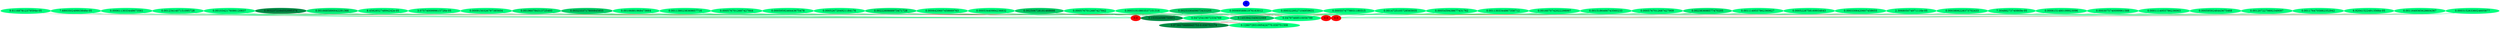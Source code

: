 graph {
	edge [bgcolor="purple:pink" color=yellow nodesep=0]
	graph [nodesep=0 ranksep=0]
	I [label=0 color=blue height=0.2 style=filled width=0.2]
	x_0 [label=0.0005959246443675468 color=springgreen fillcolor=springgreen height=0.2 style=filled width=0.2]
	x_1 [label=0.0012072279892349097 color=springgreen1 fillcolor=springgreen1 height=0.2 style=filled width=0.2]
	x_2 [label=0.0011764705882352942 color=springgreen1 fillcolor=springgreen1 height=0.2 style=filled width=0.2]
	x_3 [label="6.920415224913566e-05" color=springgreen fillcolor=springgreen height=0.2 style=filled width=0.2]
	x_4 [label=0.0011649365628604367 color=springgreen1 fillcolor=springgreen1 height=0.2 style=filled width=0.2]
	x_5 [label=0.00031526336024605877 color=springgreen fillcolor=springgreen height=0.2 style=filled width=0.2]
	x_6 [label="9.611687812379594e-05" color=springgreen fillcolor=springgreen height=0.2 style=filled width=0.2]
	x_7 [label="7.689350249903846e-05" color=springgreen fillcolor=springgreen height=0.2 style=filled width=0.2]
	x_8 [label=0.0006113033448673561 color=springgreen fillcolor=springgreen height=0.2 style=filled width=0.2]
	x_9 [label=0.0012341407151095728 color=springgreen1 fillcolor=springgreen1 height=0.2 style=filled width=0.2]
	x_10 [label=0.0010342176086120837 color=springgreen1 fillcolor=springgreen1 height=0.2 style=filled width=0.2]
	x_11 [label=0.0032372164552095374 color=springgreen4 fillcolor=springgreen4 height=0.2 style=filled width=0.2]
	x_12 [label=0.0016685890042291366 color=springgreen2 fillcolor=springgreen2 height=0.2 style=filled width=0.2]
	x_13 [label="8.458285274894242e-05" color=springgreen fillcolor=springgreen height=0.2 style=filled width=0.2]
	x_14 [label="3.0757400999615726e-05" color=springgreen fillcolor=springgreen height=0.2 style=filled width=0.2]
	x_15 [label=0.0009150326797385604 color=springgreen1 fillcolor=springgreen1 height=0.2 style=filled width=0.2]
	x_16 [label=0.001960784313725493 color=springgreen2 fillcolor=springgreen2 height=0.2 style=filled width=0.2]
	x_17 [label=0.0032333717800845855 color=springgreen3 fillcolor=springgreen3 height=0.2 style=filled width=0.2]
	x_18 [label=0.00106881968473664 color=springgreen1 fillcolor=springgreen1 height=0.2 style=filled width=0.2]
	x_19 [label=0.0011380238369857716 color=springgreen1 fillcolor=springgreen1 height=0.2 style=filled width=0.2]
	x_20 [label=0.0005767012687427844 color=springgreen fillcolor=springgreen height=0.2 style=filled width=0.2]
	x_21 [label=0.0005959246443675478 color=springgreen fillcolor=springgreen height=0.2 style=filled width=0.2]
	x_22 [label=0.0005267204921184176 color=springgreen fillcolor=springgreen height=0.2 style=filled width=0.2]
	x_23 [label=0.0022260668973471728 color=springgreen2 fillcolor=springgreen2 height=0.2 style=filled width=0.2]
	x_24 [label=0.0006420607458669763 color=springgreen fillcolor=springgreen height=0.2 style=filled width=0.2]
	x_25 [label=0.00053440984236832 color=springgreen fillcolor=springgreen height=0.2 style=filled width=0.2]
	x_26 [label=0.002506728181468666 color=springgreen3 fillcolor=springgreen3 height=0.2 style=filled width=0.2]
	x_27 [label=0.0005767012687427842 color=springgreen fillcolor=springgreen height=0.2 style=filled width=0.2]
	x_28 [label=0.00031910803537101316 color=springgreen fillcolor=springgreen height=0.2 style=filled width=0.2]
	x_29 [label=0.0025336409073433205 color=springgreen3 fillcolor=springgreen3 height=0.2 style=filled width=0.2]
	x_30 [label=0.0006958861976163012 color=springgreen fillcolor=springgreen height=0.2 style=filled width=0.2]
	x_31 [label=0.0003229527104959631 color=springgreen fillcolor=springgreen height=0.2 style=filled width=0.2]
	x_32 [label=0.0005574778931180315 color=springgreen fillcolor=springgreen height=0.2 style=filled width=0.2]
	x_33 [label=0.0014725105728565935 color=springgreen1 fillcolor=springgreen1 height=0.2 style=filled width=0.2]
	x_34 [label=0.0005459438677431762 color=springgreen fillcolor=springgreen height=0.2 style=filled width=0.2]
	x_35 [label=0.0011303344867358712 color=springgreen1 fillcolor=springgreen1 height=0.2 style=filled width=0.2]
	x_36 [label=0.0016070742022298997 color=springgreen1 fillcolor=springgreen1 height=0.2 style=filled width=0.2]
	x_37 [label=0.0015186466743560233 color=springgreen1 fillcolor=springgreen1 height=0.2 style=filled width=0.2]
	x_38 [label=0.0005767012687427909 color=springgreen fillcolor=springgreen height=0.2 style=filled width=0.2]
	x_39 [label=0.002383698577470205 color=springgreen2 fillcolor=springgreen2 height=0.2 style=filled width=0.2]
	x_40 [label=0.0011149557862360627 color=springgreen1 fillcolor=springgreen1 height=0.2 style=filled width=0.2]
	x_41 [label=0.0005228758169934643 color=springgreen fillcolor=springgreen height=0.2 style=filled width=0.2]
	x_42 [label=0.0003306420607458655 color=springgreen fillcolor=springgreen height=0.2 style=filled width=0.2]
	x_43 [label="2.306805074971116e-05" color=springgreen fillcolor=springgreen height=0.2 style=filled width=0.2]
	x_44 [label=0.0003806228373702433 color=springgreen fillcolor=springgreen height=0.2 style=filled width=0.2]
	x_45 [label="7.30488273740869e-05" color=springgreen fillcolor=springgreen height=0.2 style=filled width=0.2]
	x_46 [label=0.0006151480199923096 color=springgreen fillcolor=springgreen height=0.2 style=filled width=0.2]
	x_47 [label=0.0003075740099961588 color=springgreen fillcolor=springgreen height=0.2 style=filled width=0.2]
	x_48 [label=0.0001114955786236063 color=springgreen fillcolor=springgreen height=0.2 style=filled width=0.2]
	I -- x_0 [style=invis]
	I -- x_1 [style=invis]
	I -- x_2 [style=invis]
	I -- x_3 [style=invis]
	I -- x_4 [style=invis]
	I -- x_5 [style=invis]
	I -- x_6 [style=invis]
	I -- x_7 [style=invis]
	I -- x_8 [style=invis]
	I -- x_9 [style=invis]
	I -- x_10 [style=invis]
	I -- x_11 [style=invis]
	I -- x_12 [style=invis]
	I -- x_13 [style=invis]
	I -- x_14 [style=invis]
	I -- x_15 [style=invis]
	I -- x_16 [style=invis]
	I -- x_17 [style=invis]
	I -- x_18 [style=invis]
	I -- x_19 [style=invis]
	I -- x_20 [style=invis]
	I -- x_21 [style=invis]
	I -- x_22 [style=invis]
	I -- x_23 [style=invis]
	I -- x_24 [style=invis]
	I -- x_25 [style=invis]
	I -- x_26 [style=invis]
	I -- x_27 [style=invis]
	I -- x_28 [style=invis]
	I -- x_29 [style=invis]
	I -- x_30 [style=invis]
	I -- x_31 [style=invis]
	I -- x_32 [style=invis]
	I -- x_33 [style=invis]
	I -- x_34 [style=invis]
	I -- x_35 [style=invis]
	I -- x_36 [style=invis]
	I -- x_37 [style=invis]
	I -- x_38 [style=invis]
	I -- x_39 [style=invis]
	I -- x_40 [style=invis]
	I -- x_41 [style=invis]
	I -- x_42 [style=invis]
	I -- x_43 [style=invis]
	I -- x_44 [style=invis]
	I -- x_45 [style=invis]
	I -- x_46 [style=invis]
	I -- x_47 [style=invis]
	I -- x_48 [style=invis]
	x1_0 [label=0.04797468510056789 color=springgreen1 fillcolor=springgreen1 height=0.2 style=filled width=0.2]
	x1_1 [label=0.0 color=red fillcolor=red height=0.2 style=filled width=0.2]
	x1_2 [label=0.153324588750851 color=springgreen4 fillcolor=springgreen4 height=0.2 style=filled width=0.2]
	x1_3 [label=0.0 color=red fillcolor=red height=0.2 style=filled width=0.2]
	x1_4 [label=0.0 color=red fillcolor=red height=0.2 style=filled width=0.2]
	x1_5 [label=0.04725419072334769 color=springgreen1 fillcolor=springgreen1 height=0.2 style=filled width=0.2]
	x1_6 [label=0.1453942340632069 color=springgreen3 fillcolor=springgreen3 height=0.2 style=filled width=0.2]
	x_0 -- x1_0 [color=springgreen]
	x_1 -- x1_0 [color=springgreen]
	x_2 -- x1_0 [color=springgreen]
	x_3 -- x1_0 [color=springgreen]
	x_4 -- x1_0 [color=springgreen]
	x_5 -- x1_0 [color=rosybrown1]
	x_6 -- x1_0 [color=springgreen]
	x_7 -- x1_0 [color=rosybrown1]
	x_8 -- x1_0 [color=rosybrown1]
	x_9 -- x1_0 [color=salmon]
	x_10 -- x1_0 [color=salmon]
	x_11 -- x1_0 [color=red]
	x_12 -- x1_0 [color=salmon]
	x_13 -- x1_0 [color=rosybrown1]
	x_14 -- x1_0 [color=rosybrown1]
	x_15 -- x1_0 [color=salmon]
	x_16 -- x1_0 [color=orangered]
	x_17 -- x1_0 [color=rosybrown1]
	x_18 -- x1_0 [color=rosybrown1]
	x_19 -- x1_0 [color=salmon]
	x_20 -- x1_0 [color=rosybrown1]
	x_21 -- x1_0 [color=rosybrown1]
	x_22 -- x1_0 [color=rosybrown1]
	x_23 -- x1_0 [color=red]
	x_24 -- x1_0 [color=springgreen1]
	x_25 -- x1_0 [color=rosybrown1]
	x_26 -- x1_0 [color=red]
	x_27 -- x1_0 [color=rosybrown1]
	x_28 -- x1_0 [color=springgreen]
	x_29 -- x1_0 [color=red]
	x_30 -- x1_0 [color=salmon]
	x_31 -- x1_0 [color=springgreen]
	x_32 -- x1_0 [color=salmon]
	x_33 -- x1_0 [color=orange]
	x_34 -- x1_0 [color=rosybrown1]
	x_35 -- x1_0 [color=rosybrown1]
	x_36 -- x1_0 [color=orange]
	x_37 -- x1_0 [color=orange]
	x_38 -- x1_0 [color=rosybrown1]
	x_39 -- x1_0 [color=red]
	x_40 -- x1_0 [color=salmon]
	x_41 -- x1_0 [color=springgreen]
	x_42 -- x1_0 [color=springgreen]
	x_43 -- x1_0 [color=rosybrown1]
	x_44 -- x1_0 [color=rosybrown1]
	x_45 -- x1_0 [color=springgreen]
	x_46 -- x1_0 [color=rosybrown1]
	x_47 -- x1_0 [color=springgreen]
	x_48 -- x1_0 [color=springgreen]
	x_0 -- x1_1 [color=springgreen]
	x_1 -- x1_1 [color=rosybrown1]
	x_2 -- x1_1 [color=springgreen]
	x_3 -- x1_1 [color=rosybrown1]
	x_4 -- x1_1 [color=rosybrown1]
	x_5 -- x1_1 [color=rosybrown1]
	x_6 -- x1_1 [color=rosybrown1]
	x_7 -- x1_1 [color=springgreen]
	x_8 -- x1_1 [color=rosybrown1]
	x_9 -- x1_1 [color=rosybrown1]
	x_10 -- x1_1 [color=rosybrown1]
	x_11 -- x1_1 [color=rosybrown1]
	x_12 -- x1_1 [color=springgreen]
	x_13 -- x1_1 [color=rosybrown1]
	x_14 -- x1_1 [color=springgreen]
	x_15 -- x1_1 [color=rosybrown1]
	x_16 -- x1_1 [color=springgreen]
	x_17 -- x1_1 [color=rosybrown1]
	x_18 -- x1_1 [color=rosybrown1]
	x_19 -- x1_1 [color=rosybrown1]
	x_20 -- x1_1 [color=springgreen]
	x_21 -- x1_1 [color=springgreen]
	x_22 -- x1_1 [color=rosybrown1]
	x_23 -- x1_1 [color=springgreen]
	x_24 -- x1_1 [color=springgreen]
	x_25 -- x1_1 [color=rosybrown1]
	x_26 -- x1_1 [color=rosybrown1]
	x_27 -- x1_1 [color=rosybrown1]
	x_28 -- x1_1 [color=springgreen]
	x_29 -- x1_1 [color=rosybrown1]
	x_30 -- x1_1 [color=rosybrown1]
	x_31 -- x1_1 [color=rosybrown1]
	x_32 -- x1_1 [color=springgreen]
	x_33 -- x1_1 [color=springgreen]
	x_34 -- x1_1 [color=rosybrown1]
	x_35 -- x1_1 [color=springgreen]
	x_36 -- x1_1 [color=springgreen]
	x_37 -- x1_1 [color=springgreen]
	x_38 -- x1_1 [color=springgreen]
	x_39 -- x1_1 [color=springgreen]
	x_40 -- x1_1 [color=springgreen]
	x_41 -- x1_1 [color=rosybrown1]
	x_42 -- x1_1 [color=rosybrown1]
	x_43 -- x1_1 [color=springgreen]
	x_44 -- x1_1 [color=springgreen]
	x_45 -- x1_1 [color=springgreen]
	x_46 -- x1_1 [color=rosybrown1]
	x_47 -- x1_1 [color=springgreen]
	x_48 -- x1_1 [color=springgreen]
	x_0 -- x1_2 [color=springgreen]
	x_1 -- x1_2 [color=springgreen]
	x_2 -- x1_2 [color=rosybrown1]
	x_3 -- x1_2 [color=rosybrown1]
	x_4 -- x1_2 [color=rosybrown1]
	x_5 -- x1_2 [color=rosybrown1]
	x_6 -- x1_2 [color=springgreen]
	x_7 -- x1_2 [color=rosybrown1]
	x_8 -- x1_2 [color=springgreen]
	x_9 -- x1_2 [color=springgreen1]
	x_10 -- x1_2 [color=springgreen1]
	x_11 -- x1_2 [color=springgreen3]
	x_12 -- x1_2 [color=springgreen1]
	x_13 -- x1_2 [color=springgreen]
	x_14 -- x1_2 [color=rosybrown1]
	x_15 -- x1_2 [color=springgreen1]
	x_16 -- x1_2 [color=springgreen2]
	x_17 -- x1_2 [color=springgreen]
	x_18 -- x1_2 [color=springgreen]
	x_19 -- x1_2 [color=springgreen1]
	x_20 -- x1_2 [color=springgreen]
	x_21 -- x1_2 [color=springgreen]
	x_22 -- x1_2 [color=springgreen]
	x_23 -- x1_2 [color=springgreen3]
	x_24 -- x1_2 [color=salmon]
	x_25 -- x1_2 [color=springgreen]
	x_26 -- x1_2 [color=springgreen4]
	x_27 -- x1_2 [color=springgreen]
	x_28 -- x1_2 [color=springgreen]
	x_29 -- x1_2 [color=springgreen3]
	x_30 -- x1_2 [color=springgreen]
	x_31 -- x1_2 [color=rosybrown1]
	x_32 -- x1_2 [color=springgreen]
	x_33 -- x1_2 [color=springgreen2]
	x_34 -- x1_2 [color=springgreen]
	x_35 -- x1_2 [color=rosybrown1]
	x_36 -- x1_2 [color=springgreen2]
	x_37 -- x1_2 [color=springgreen2]
	x_38 -- x1_2 [color=springgreen]
	x_39 -- x1_2 [color=springgreen3]
	x_40 -- x1_2 [color=springgreen1]
	x_41 -- x1_2 [color=rosybrown1]
	x_42 -- x1_2 [color=springgreen]
	x_43 -- x1_2 [color=springgreen]
	x_44 -- x1_2 [color=springgreen]
	x_45 -- x1_2 [color=rosybrown1]
	x_46 -- x1_2 [color=rosybrown1]
	x_47 -- x1_2 [color=springgreen]
	x_48 -- x1_2 [color=springgreen]
	x_0 -- x1_3 [color=springgreen]
	x_1 -- x1_3 [color=rosybrown1]
	x_2 -- x1_3 [color=springgreen]
	x_3 -- x1_3 [color=rosybrown1]
	x_4 -- x1_3 [color=rosybrown1]
	x_5 -- x1_3 [color=rosybrown1]
	x_6 -- x1_3 [color=springgreen]
	x_7 -- x1_3 [color=rosybrown1]
	x_8 -- x1_3 [color=rosybrown1]
	x_9 -- x1_3 [color=springgreen]
	x_10 -- x1_3 [color=rosybrown1]
	x_11 -- x1_3 [color=springgreen]
	x_12 -- x1_3 [color=rosybrown1]
	x_13 -- x1_3 [color=rosybrown1]
	x_14 -- x1_3 [color=rosybrown1]
	x_15 -- x1_3 [color=rosybrown1]
	x_16 -- x1_3 [color=springgreen]
	x_17 -- x1_3 [color=rosybrown1]
	x_18 -- x1_3 [color=springgreen]
	x_19 -- x1_3 [color=rosybrown1]
	x_20 -- x1_3 [color=rosybrown1]
	x_21 -- x1_3 [color=rosybrown1]
	x_22 -- x1_3 [color=rosybrown1]
	x_23 -- x1_3 [color=rosybrown1]
	x_24 -- x1_3 [color=rosybrown1]
	x_25 -- x1_3 [color=springgreen]
	x_26 -- x1_3 [color=springgreen]
	x_27 -- x1_3 [color=springgreen]
	x_28 -- x1_3 [color=springgreen]
	x_29 -- x1_3 [color=rosybrown1]
	x_30 -- x1_3 [color=springgreen]
	x_31 -- x1_3 [color=rosybrown1]
	x_32 -- x1_3 [color=springgreen]
	x_33 -- x1_3 [color=springgreen]
	x_34 -- x1_3 [color=springgreen]
	x_35 -- x1_3 [color=springgreen]
	x_36 -- x1_3 [color=rosybrown1]
	x_37 -- x1_3 [color=springgreen]
	x_38 -- x1_3 [color=springgreen]
	x_39 -- x1_3 [color=springgreen]
	x_40 -- x1_3 [color=springgreen]
	x_41 -- x1_3 [color=rosybrown1]
	x_42 -- x1_3 [color=rosybrown1]
	x_43 -- x1_3 [color=rosybrown1]
	x_44 -- x1_3 [color=rosybrown1]
	x_45 -- x1_3 [color=rosybrown1]
	x_46 -- x1_3 [color=rosybrown1]
	x_47 -- x1_3 [color=rosybrown1]
	x_48 -- x1_3 [color=springgreen]
	x_0 -- x1_4 [color=rosybrown1]
	x_1 -- x1_4 [color=rosybrown1]
	x_2 -- x1_4 [color=rosybrown1]
	x_3 -- x1_4 [color=rosybrown1]
	x_4 -- x1_4 [color=rosybrown1]
	x_5 -- x1_4 [color=springgreen]
	x_6 -- x1_4 [color=rosybrown1]
	x_7 -- x1_4 [color=springgreen]
	x_8 -- x1_4 [color=rosybrown1]
	x_9 -- x1_4 [color=springgreen]
	x_10 -- x1_4 [color=springgreen]
	x_11 -- x1_4 [color=rosybrown1]
	x_12 -- x1_4 [color=springgreen]
	x_13 -- x1_4 [color=rosybrown1]
	x_14 -- x1_4 [color=rosybrown1]
	x_15 -- x1_4 [color=springgreen]
	x_16 -- x1_4 [color=springgreen]
	x_17 -- x1_4 [color=springgreen]
	x_18 -- x1_4 [color=rosybrown1]
	x_19 -- x1_4 [color=springgreen]
	x_20 -- x1_4 [color=springgreen]
	x_21 -- x1_4 [color=rosybrown1]
	x_22 -- x1_4 [color=rosybrown1]
	x_23 -- x1_4 [color=rosybrown1]
	x_24 -- x1_4 [color=springgreen]
	x_25 -- x1_4 [color=springgreen]
	x_26 -- x1_4 [color=springgreen]
	x_27 -- x1_4 [color=springgreen]
	x_28 -- x1_4 [color=springgreen]
	x_29 -- x1_4 [color=rosybrown1]
	x_30 -- x1_4 [color=springgreen]
	x_31 -- x1_4 [color=rosybrown1]
	x_32 -- x1_4 [color=springgreen]
	x_33 -- x1_4 [color=rosybrown1]
	x_34 -- x1_4 [color=rosybrown1]
	x_35 -- x1_4 [color=rosybrown1]
	x_36 -- x1_4 [color=rosybrown1]
	x_37 -- x1_4 [color=springgreen]
	x_38 -- x1_4 [color=rosybrown1]
	x_39 -- x1_4 [color=rosybrown1]
	x_40 -- x1_4 [color=rosybrown1]
	x_41 -- x1_4 [color=springgreen]
	x_42 -- x1_4 [color=springgreen]
	x_43 -- x1_4 [color=springgreen]
	x_44 -- x1_4 [color=springgreen]
	x_45 -- x1_4 [color=rosybrown1]
	x_46 -- x1_4 [color=springgreen]
	x_47 -- x1_4 [color=springgreen]
	x_48 -- x1_4 [color=rosybrown1]
	x_0 -- x1_5 [color=springgreen]
	x_1 -- x1_5 [color=rosybrown1]
	x_2 -- x1_5 [color=rosybrown1]
	x_3 -- x1_5 [color=springgreen]
	x_4 -- x1_5 [color=springgreen]
	x_5 -- x1_5 [color=springgreen]
	x_6 -- x1_5 [color=springgreen]
	x_7 -- x1_5 [color=rosybrown1]
	x_8 -- x1_5 [color=rosybrown1]
	x_9 -- x1_5 [color=salmon]
	x_10 -- x1_5 [color=salmon]
	x_11 -- x1_5 [color=red3]
	x_12 -- x1_5 [color=salmon]
	x_13 -- x1_5 [color=rosybrown1]
	x_14 -- x1_5 [color=springgreen]
	x_15 -- x1_5 [color=salmon]
	x_16 -- x1_5 [color=orangered]
	x_17 -- x1_5 [color=salmon]
	x_18 -- x1_5 [color=rosybrown1]
	x_19 -- x1_5 [color=salmon]
	x_20 -- x1_5 [color=rosybrown1]
	x_21 -- x1_5 [color=rosybrown1]
	x_22 -- x1_5 [color=rosybrown1]
	x_23 -- x1_5 [color=red]
	x_24 -- x1_5 [color=springgreen1]
	x_25 -- x1_5 [color=rosybrown1]
	x_26 -- x1_5 [color=red]
	x_27 -- x1_5 [color=rosybrown1]
	x_28 -- x1_5 [color=springgreen]
	x_29 -- x1_5 [color=red]
	x_30 -- x1_5 [color=salmon]
	x_31 -- x1_5 [color=springgreen]
	x_32 -- x1_5 [color=salmon]
	x_33 -- x1_5 [color=orange]
	x_34 -- x1_5 [color=rosybrown1]
	x_35 -- x1_5 [color=springgreen]
	x_36 -- x1_5 [color=orange]
	x_37 -- x1_5 [color=orange]
	x_38 -- x1_5 [color=rosybrown1]
	x_39 -- x1_5 [color=red]
	x_40 -- x1_5 [color=salmon]
	x_41 -- x1_5 [color=springgreen]
	x_42 -- x1_5 [color=rosybrown1]
	x_43 -- x1_5 [color=rosybrown1]
	x_44 -- x1_5 [color=rosybrown1]
	x_45 -- x1_5 [color=springgreen]
	x_46 -- x1_5 [color=springgreen]
	x_47 -- x1_5 [color=rosybrown1]
	x_48 -- x1_5 [color=rosybrown1]
	x_0 -- x1_6 [color=rosybrown1]
	x_1 -- x1_6 [color=springgreen]
	x_2 -- x1_6 [color=rosybrown1]
	x_3 -- x1_6 [color=rosybrown1]
	x_4 -- x1_6 [color=rosybrown1]
	x_5 -- x1_6 [color=springgreen]
	x_6 -- x1_6 [color=rosybrown1]
	x_7 -- x1_6 [color=springgreen]
	x_8 -- x1_6 [color=springgreen]
	x_9 -- x1_6 [color=springgreen1]
	x_10 -- x1_6 [color=springgreen1]
	x_11 -- x1_6 [color=springgreen3]
	x_12 -- x1_6 [color=springgreen1]
	x_13 -- x1_6 [color=springgreen]
	x_14 -- x1_6 [color=rosybrown1]
	x_15 -- x1_6 [color=springgreen1]
	x_16 -- x1_6 [color=springgreen2]
	x_17 -- x1_6 [color=springgreen]
	x_18 -- x1_6 [color=springgreen]
	x_19 -- x1_6 [color=springgreen1]
	x_20 -- x1_6 [color=springgreen]
	x_21 -- x1_6 [color=springgreen]
	x_22 -- x1_6 [color=springgreen]
	x_23 -- x1_6 [color=springgreen3]
	x_24 -- x1_6 [color=salmon]
	x_25 -- x1_6 [color=springgreen]
	x_26 -- x1_6 [color=springgreen3]
	x_27 -- x1_6 [color=springgreen]
	x_28 -- x1_6 [color=rosybrown1]
	x_29 -- x1_6 [color=springgreen3]
	x_30 -- x1_6 [color=springgreen]
	x_31 -- x1_6 [color=rosybrown1]
	x_32 -- x1_6 [color=springgreen]
	x_33 -- x1_6 [color=springgreen2]
	x_34 -- x1_6 [color=springgreen]
	x_35 -- x1_6 [color=rosybrown1]
	x_36 -- x1_6 [color=springgreen2]
	x_37 -- x1_6 [color=springgreen2]
	x_38 -- x1_6 [color=springgreen]
	x_39 -- x1_6 [color=springgreen3]
	x_40 -- x1_6 [color=springgreen]
	x_41 -- x1_6 [color=rosybrown1]
	x_42 -- x1_6 [color=rosybrown1]
	x_43 -- x1_6 [color=rosybrown1]
	x_44 -- x1_6 [color=springgreen]
	x_45 -- x1_6 [color=rosybrown1]
	x_46 -- x1_6 [color=springgreen]
	x_47 -- x1_6 [color=springgreen]
	x_48 -- x1_6 [color=springgreen]
	x2_0 [label="0.8739270689945753-0.030751174" color=springgreen4 fillcolor=springgreen4 height=0.2 style=filled width=0.2]
	x2_1 [label="0.126072931005424770.030751308" color=springgreen fillcolor=springgreen height=0.2 style=filled width=0.2]
	x1_0 -- x2_0 [color=salmon]
	x1_2 -- x2_0 [color=springgreen3]
	x1_5 -- x2_0 [color=salmon]
	x1_6 -- x2_0 [color=springgreen4]
	x1_0 -- x2_1 [color=springgreen1]
	x1_2 -- x2_1 [color=red3]
	x1_5 -- x2_1 [color=springgreen1]
	x1_6 -- x2_1 [color=red]
}
